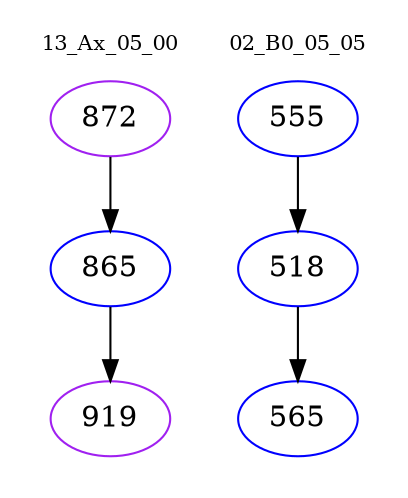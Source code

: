 digraph{
subgraph cluster_0 {
color = white
label = "13_Ax_05_00";
fontsize=10;
T0_872 [label="872", color="purple"]
T0_872 -> T0_865 [color="black"]
T0_865 [label="865", color="blue"]
T0_865 -> T0_919 [color="black"]
T0_919 [label="919", color="purple"]
}
subgraph cluster_1 {
color = white
label = "02_B0_05_05";
fontsize=10;
T1_555 [label="555", color="blue"]
T1_555 -> T1_518 [color="black"]
T1_518 [label="518", color="blue"]
T1_518 -> T1_565 [color="black"]
T1_565 [label="565", color="blue"]
}
}

